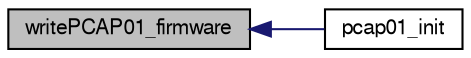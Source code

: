 digraph "writePCAP01_firmware"
{
  edge [fontname="FreeSans",fontsize="10",labelfontname="FreeSans",labelfontsize="10"];
  node [fontname="FreeSans",fontsize="10",shape=record];
  rankdir="LR";
  Node1 [label="writePCAP01_firmware",height=0.2,width=0.4,color="black", fillcolor="grey75", style="filled", fontcolor="black"];
  Node1 -> Node2 [dir="back",color="midnightblue",fontsize="10",style="solid",fontname="FreeSans"];
  Node2 [label="pcap01_init",height=0.2,width=0.4,color="black", fillcolor="white", style="filled",URL="$humid__pcap01_8h.html#a7df001a5f1314fe346b4c130c76b2cc0"];
}
